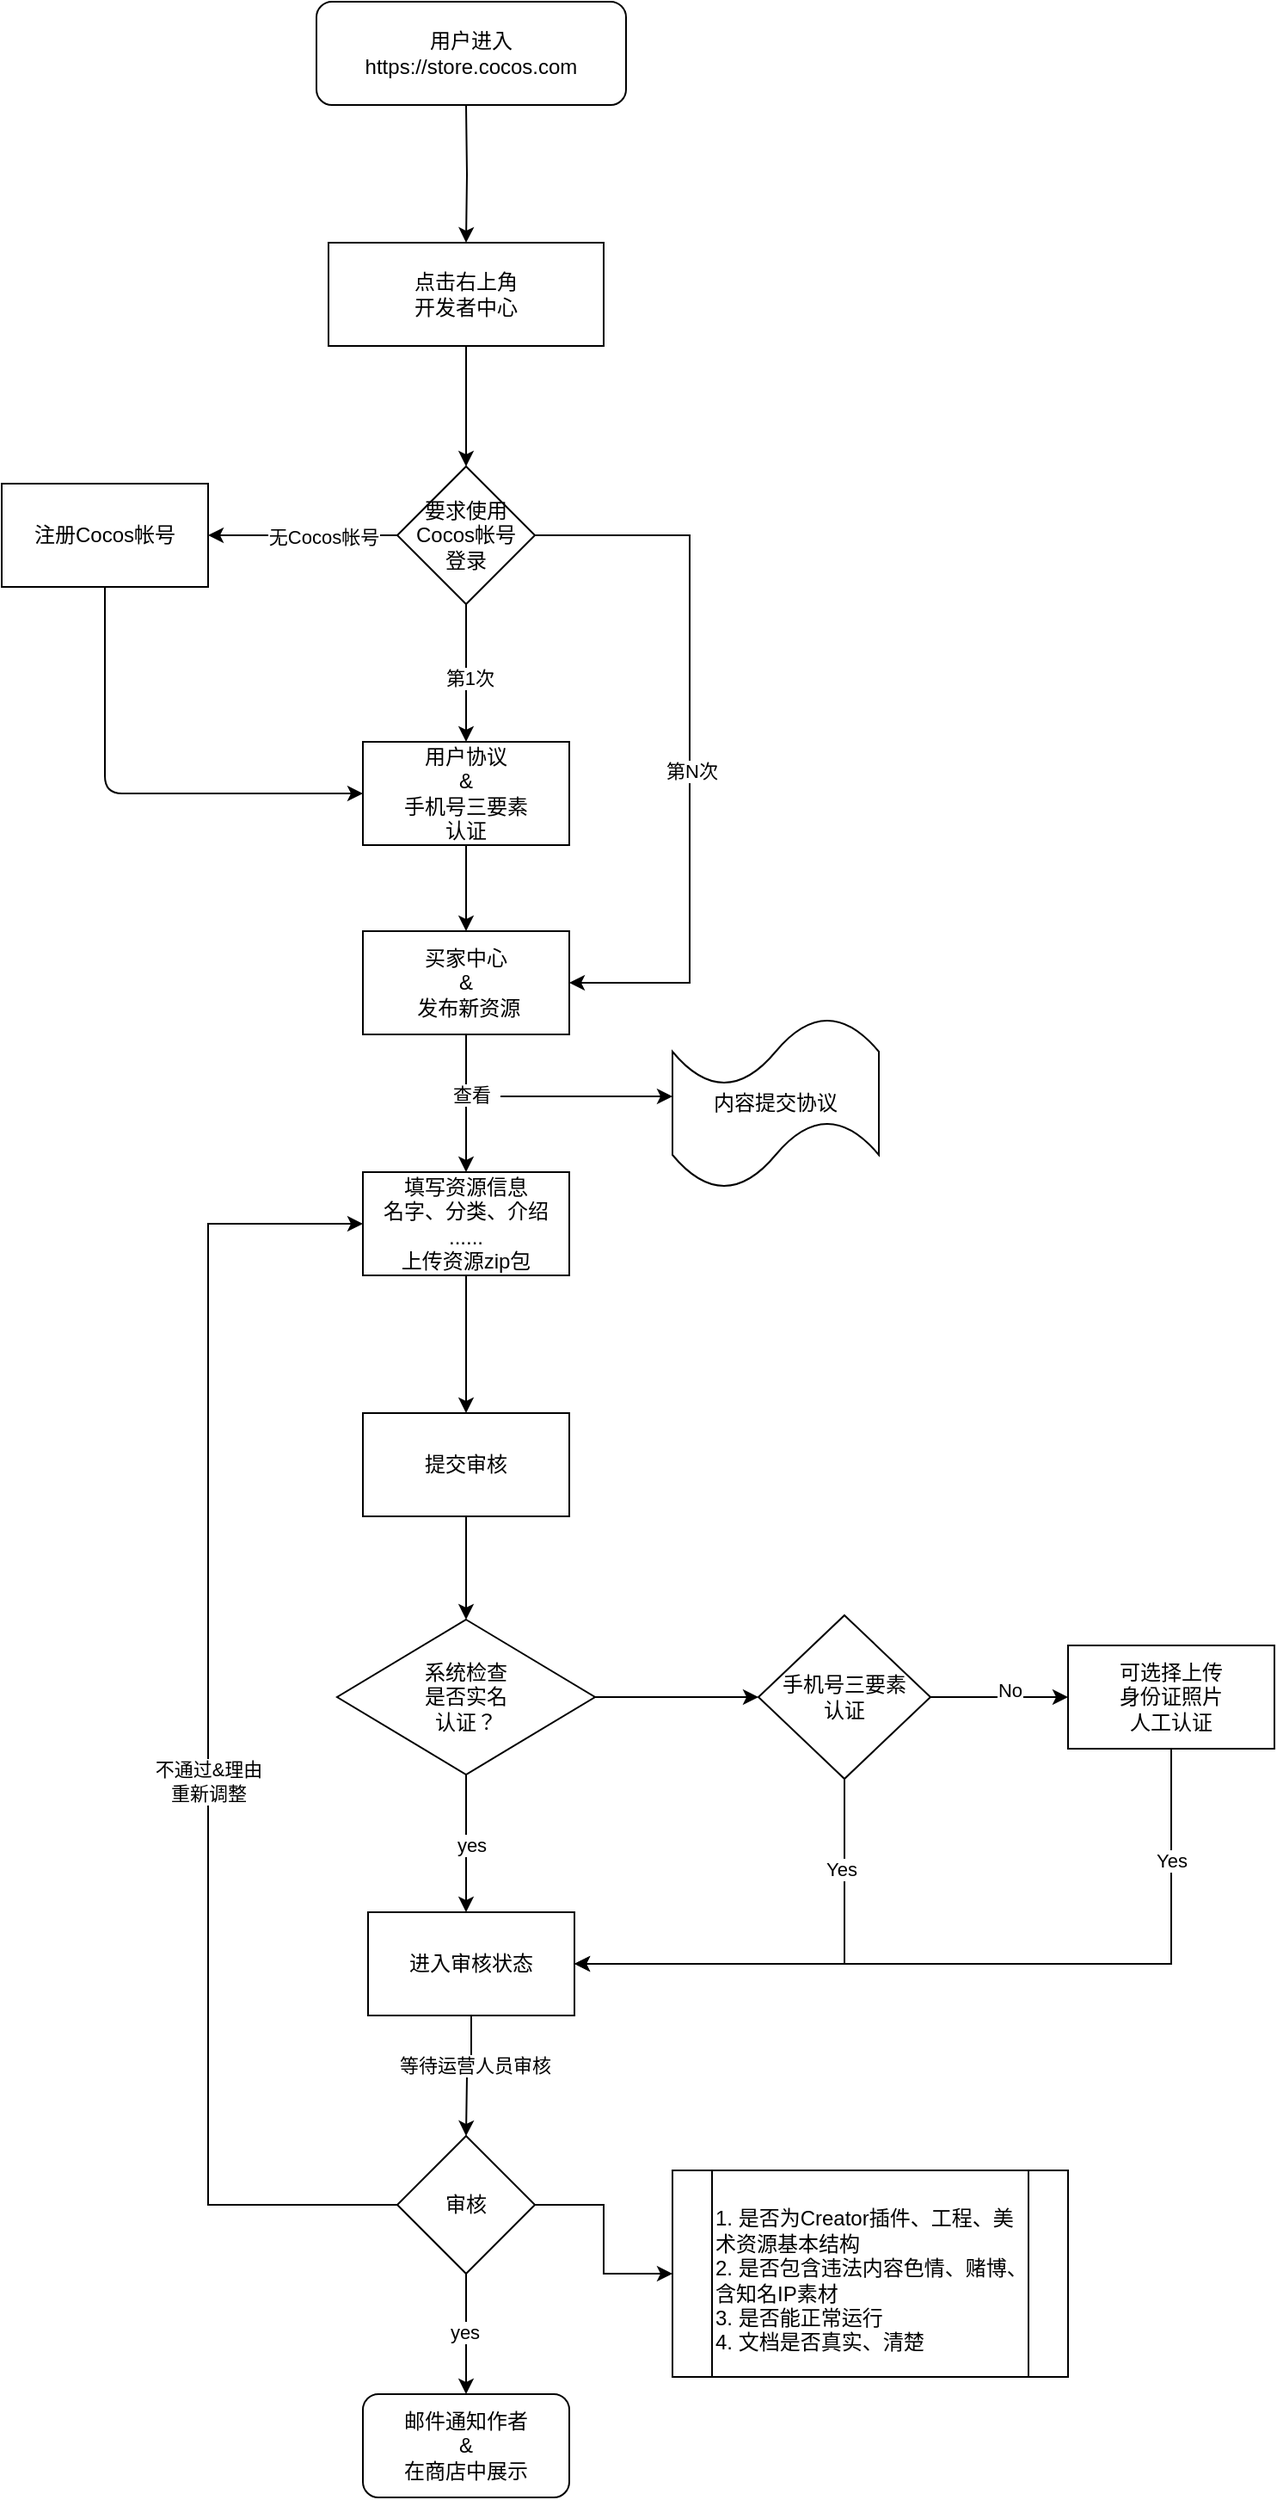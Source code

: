 <mxfile version="13.9.1" type="github">
  <diagram name="Page-1" id="c7558073-3199-34d8-9f00-42111426c3f3">
    <mxGraphModel dx="920" dy="722" grid="1" gridSize="10" guides="1" tooltips="1" connect="1" arrows="1" fold="1" page="1" pageScale="1" pageWidth="826" pageHeight="1169" background="#ffffff" math="0" shadow="0">
      <root>
        <mxCell id="0" />
        <mxCell id="1" parent="0" />
        <mxCell id="Dos0veMNOK6ICCDVFZT--98" value="" style="edgeStyle=orthogonalEdgeStyle;rounded=0;orthogonalLoop=1;jettySize=auto;html=1;" edge="1" parent="1" target="Dos0veMNOK6ICCDVFZT--97">
          <mxGeometry relative="1" as="geometry">
            <mxPoint x="410" y="110" as="sourcePoint" />
          </mxGeometry>
        </mxCell>
        <mxCell id="Dos0veMNOK6ICCDVFZT--100" value="" style="edgeStyle=orthogonalEdgeStyle;rounded=0;orthogonalLoop=1;jettySize=auto;html=1;" edge="1" parent="1" source="Dos0veMNOK6ICCDVFZT--97" target="Dos0veMNOK6ICCDVFZT--99">
          <mxGeometry relative="1" as="geometry" />
        </mxCell>
        <mxCell id="Dos0veMNOK6ICCDVFZT--97" value="点击右上角&lt;br&gt;开发者中心" style="whiteSpace=wrap;html=1;rounded=0;" vertex="1" parent="1">
          <mxGeometry x="330" y="190" width="160" height="60" as="geometry" />
        </mxCell>
        <mxCell id="Dos0veMNOK6ICCDVFZT--102" value="" style="edgeStyle=orthogonalEdgeStyle;rounded=0;orthogonalLoop=1;jettySize=auto;html=1;" edge="1" parent="1" source="Dos0veMNOK6ICCDVFZT--99">
          <mxGeometry relative="1" as="geometry">
            <mxPoint x="410" y="480" as="targetPoint" />
          </mxGeometry>
        </mxCell>
        <mxCell id="Dos0veMNOK6ICCDVFZT--103" value="第1次" style="edgeLabel;html=1;align=center;verticalAlign=middle;resizable=0;points=[];" vertex="1" connectable="0" parent="Dos0veMNOK6ICCDVFZT--102">
          <mxGeometry x="0.08" y="1" relative="1" as="geometry">
            <mxPoint as="offset" />
          </mxGeometry>
        </mxCell>
        <mxCell id="Dos0veMNOK6ICCDVFZT--106" value="" style="edgeStyle=orthogonalEdgeStyle;rounded=0;orthogonalLoop=1;jettySize=auto;html=1;" edge="1" parent="1" source="Dos0veMNOK6ICCDVFZT--99">
          <mxGeometry relative="1" as="geometry">
            <mxPoint x="260" y="360" as="targetPoint" />
            <Array as="points">
              <mxPoint x="280" y="360" />
              <mxPoint x="280" y="360" />
            </Array>
          </mxGeometry>
        </mxCell>
        <mxCell id="Dos0veMNOK6ICCDVFZT--107" value="无Cocos帐号" style="edgeLabel;html=1;align=center;verticalAlign=middle;resizable=0;points=[];" vertex="1" connectable="0" parent="Dos0veMNOK6ICCDVFZT--106">
          <mxGeometry x="-0.22" y="1" relative="1" as="geometry">
            <mxPoint as="offset" />
          </mxGeometry>
        </mxCell>
        <mxCell id="Dos0veMNOK6ICCDVFZT--99" value="要求使用Cocos帐号&lt;br&gt;登录" style="rhombus;whiteSpace=wrap;html=1;rounded=0;" vertex="1" parent="1">
          <mxGeometry x="370" y="320" width="80" height="80" as="geometry" />
        </mxCell>
        <mxCell id="Dos0veMNOK6ICCDVFZT--114" value="" style="edgeStyle=orthogonalEdgeStyle;rounded=0;orthogonalLoop=1;jettySize=auto;html=1;" edge="1" parent="1" source="Dos0veMNOK6ICCDVFZT--104" target="Dos0veMNOK6ICCDVFZT--113">
          <mxGeometry relative="1" as="geometry" />
        </mxCell>
        <mxCell id="Dos0veMNOK6ICCDVFZT--104" value="用户协议&lt;br&gt;&amp;amp;&lt;br&gt;手机号三要素&lt;br&gt;认证" style="rounded=0;whiteSpace=wrap;html=1;" vertex="1" parent="1">
          <mxGeometry x="350" y="480" width="120" height="60" as="geometry" />
        </mxCell>
        <mxCell id="Dos0veMNOK6ICCDVFZT--109" value="注册Cocos帐号" style="rounded=0;whiteSpace=wrap;html=1;" vertex="1" parent="1">
          <mxGeometry x="140" y="330" width="120" height="60" as="geometry" />
        </mxCell>
        <mxCell id="Dos0veMNOK6ICCDVFZT--110" value="" style="endArrow=classic;html=1;exitX=0.5;exitY=1;exitDx=0;exitDy=0;entryX=0;entryY=0.5;entryDx=0;entryDy=0;" edge="1" parent="1" source="Dos0veMNOK6ICCDVFZT--109" target="Dos0veMNOK6ICCDVFZT--104">
          <mxGeometry width="50" height="50" relative="1" as="geometry">
            <mxPoint x="370" y="410" as="sourcePoint" />
            <mxPoint x="200" y="520" as="targetPoint" />
            <Array as="points">
              <mxPoint x="200" y="510" />
            </Array>
          </mxGeometry>
        </mxCell>
        <mxCell id="Dos0veMNOK6ICCDVFZT--111" value="" style="edgeStyle=orthogonalEdgeStyle;rounded=0;orthogonalLoop=1;jettySize=auto;html=1;exitX=1;exitY=0.5;exitDx=0;exitDy=0;entryX=1;entryY=0.5;entryDx=0;entryDy=0;" edge="1" parent="1" source="Dos0veMNOK6ICCDVFZT--99" target="Dos0veMNOK6ICCDVFZT--113">
          <mxGeometry relative="1" as="geometry">
            <mxPoint x="530" y="390" as="sourcePoint" />
            <mxPoint x="490" y="530" as="targetPoint" />
            <Array as="points">
              <mxPoint x="540" y="360" />
              <mxPoint x="540" y="620" />
            </Array>
          </mxGeometry>
        </mxCell>
        <mxCell id="Dos0veMNOK6ICCDVFZT--112" value="第N次" style="edgeLabel;html=1;align=center;verticalAlign=middle;resizable=0;points=[];" vertex="1" connectable="0" parent="Dos0veMNOK6ICCDVFZT--111">
          <mxGeometry x="0.08" y="1" relative="1" as="geometry">
            <mxPoint as="offset" />
          </mxGeometry>
        </mxCell>
        <mxCell id="Dos0veMNOK6ICCDVFZT--116" value="" style="edgeStyle=orthogonalEdgeStyle;rounded=0;orthogonalLoop=1;jettySize=auto;html=1;" edge="1" parent="1" source="Dos0veMNOK6ICCDVFZT--113" target="Dos0veMNOK6ICCDVFZT--115">
          <mxGeometry relative="1" as="geometry" />
        </mxCell>
        <mxCell id="Dos0veMNOK6ICCDVFZT--122" value="查看" style="edgeLabel;html=1;align=center;verticalAlign=middle;resizable=0;points=[];" vertex="1" connectable="0" parent="Dos0veMNOK6ICCDVFZT--116">
          <mxGeometry x="-0.125" y="3" relative="1" as="geometry">
            <mxPoint as="offset" />
          </mxGeometry>
        </mxCell>
        <mxCell id="Dos0veMNOK6ICCDVFZT--113" value="买家中心&lt;br&gt;&amp;amp;&lt;br&gt;&amp;nbsp;发布新资源" style="rounded=0;whiteSpace=wrap;html=1;" vertex="1" parent="1">
          <mxGeometry x="350" y="590" width="120" height="60" as="geometry" />
        </mxCell>
        <mxCell id="Dos0veMNOK6ICCDVFZT--118" value="" style="edgeStyle=orthogonalEdgeStyle;rounded=0;orthogonalLoop=1;jettySize=auto;html=1;" edge="1" parent="1" source="Dos0veMNOK6ICCDVFZT--115" target="Dos0veMNOK6ICCDVFZT--117">
          <mxGeometry relative="1" as="geometry" />
        </mxCell>
        <mxCell id="Dos0veMNOK6ICCDVFZT--120" value="" style="edgeStyle=orthogonalEdgeStyle;rounded=0;orthogonalLoop=1;jettySize=auto;html=1;" edge="1" parent="1">
          <mxGeometry relative="1" as="geometry">
            <mxPoint x="430" y="686" as="sourcePoint" />
            <mxPoint x="530" y="686" as="targetPoint" />
          </mxGeometry>
        </mxCell>
        <mxCell id="Dos0veMNOK6ICCDVFZT--115" value="填写资源信息&lt;br&gt;名字、分类、介绍&lt;br&gt;......&lt;br&gt;上传资源zip包" style="whiteSpace=wrap;html=1;rounded=0;" vertex="1" parent="1">
          <mxGeometry x="350" y="730" width="120" height="60" as="geometry" />
        </mxCell>
        <mxCell id="Dos0veMNOK6ICCDVFZT--124" value="" style="edgeStyle=orthogonalEdgeStyle;rounded=0;orthogonalLoop=1;jettySize=auto;html=1;" edge="1" parent="1" source="Dos0veMNOK6ICCDVFZT--117" target="Dos0veMNOK6ICCDVFZT--123">
          <mxGeometry relative="1" as="geometry" />
        </mxCell>
        <mxCell id="Dos0veMNOK6ICCDVFZT--117" value="提交审核" style="whiteSpace=wrap;html=1;rounded=0;" vertex="1" parent="1">
          <mxGeometry x="350" y="870" width="120" height="60" as="geometry" />
        </mxCell>
        <mxCell id="Dos0veMNOK6ICCDVFZT--119" value="内容提交协议" style="shape=tape;whiteSpace=wrap;html=1;rounded=0;" vertex="1" parent="1">
          <mxGeometry x="530" y="640" width="120" height="100" as="geometry" />
        </mxCell>
        <mxCell id="Dos0veMNOK6ICCDVFZT--126" value="" style="edgeStyle=orthogonalEdgeStyle;rounded=0;orthogonalLoop=1;jettySize=auto;html=1;" edge="1" parent="1" source="Dos0veMNOK6ICCDVFZT--123">
          <mxGeometry relative="1" as="geometry">
            <mxPoint x="410" y="1160" as="targetPoint" />
          </mxGeometry>
        </mxCell>
        <mxCell id="Dos0veMNOK6ICCDVFZT--127" value="yes" style="edgeLabel;html=1;align=center;verticalAlign=middle;resizable=0;points=[];" vertex="1" connectable="0" parent="Dos0veMNOK6ICCDVFZT--126">
          <mxGeometry x="0.025" y="2" relative="1" as="geometry">
            <mxPoint as="offset" />
          </mxGeometry>
        </mxCell>
        <mxCell id="Dos0veMNOK6ICCDVFZT--144" value="" style="edgeStyle=orthogonalEdgeStyle;rounded=0;orthogonalLoop=1;jettySize=auto;html=1;" edge="1" parent="1" source="Dos0veMNOK6ICCDVFZT--123">
          <mxGeometry relative="1" as="geometry">
            <mxPoint x="580" y="1035" as="targetPoint" />
          </mxGeometry>
        </mxCell>
        <mxCell id="Dos0veMNOK6ICCDVFZT--123" value="系统检查&lt;br&gt;是否实名&lt;br&gt;认证？" style="rhombus;whiteSpace=wrap;html=1;rounded=0;" vertex="1" parent="1">
          <mxGeometry x="335" y="990" width="150" height="90" as="geometry" />
        </mxCell>
        <mxCell id="Dos0veMNOK6ICCDVFZT--129" value="邮件通知作者&lt;br&gt;&amp;amp;&lt;br&gt;在商店中展示" style="rounded=1;whiteSpace=wrap;html=1;" vertex="1" parent="1">
          <mxGeometry x="350" y="1440" width="120" height="60" as="geometry" />
        </mxCell>
        <mxCell id="Dos0veMNOK6ICCDVFZT--138" value="" style="edgeStyle=orthogonalEdgeStyle;rounded=0;orthogonalLoop=1;jettySize=auto;html=1;" edge="1" parent="1" source="Dos0veMNOK6ICCDVFZT--137" target="Dos0veMNOK6ICCDVFZT--129">
          <mxGeometry relative="1" as="geometry" />
        </mxCell>
        <mxCell id="Dos0veMNOK6ICCDVFZT--139" value="yes" style="edgeLabel;html=1;align=center;verticalAlign=middle;resizable=0;points=[];" vertex="1" connectable="0" parent="Dos0veMNOK6ICCDVFZT--138">
          <mxGeometry x="-0.04" y="-1" relative="1" as="geometry">
            <mxPoint as="offset" />
          </mxGeometry>
        </mxCell>
        <mxCell id="Dos0veMNOK6ICCDVFZT--141" value="" style="edgeStyle=orthogonalEdgeStyle;rounded=0;orthogonalLoop=1;jettySize=auto;html=1;" edge="1" parent="1" source="Dos0veMNOK6ICCDVFZT--137" target="Dos0veMNOK6ICCDVFZT--140">
          <mxGeometry relative="1" as="geometry" />
        </mxCell>
        <mxCell id="Dos0veMNOK6ICCDVFZT--137" value="审核" style="rhombus;whiteSpace=wrap;html=1;rounded=0;" vertex="1" parent="1">
          <mxGeometry x="370" y="1290" width="80" height="80" as="geometry" />
        </mxCell>
        <mxCell id="Dos0veMNOK6ICCDVFZT--140" value="&lt;br&gt;1. 是否为Creator插件、工程、美术资源基本结构&lt;br&gt;2. 是否包含违法内容色情、赌博、含知名IP素材&lt;br&gt;3. 是否能正常运行&lt;br&gt;4. 文档是否真实、清楚" style="shape=process;whiteSpace=wrap;html=1;backgroundOutline=1;rounded=0;align=left;horizontal=1;verticalAlign=top;" vertex="1" parent="1">
          <mxGeometry x="530" y="1310" width="230" height="120" as="geometry" />
        </mxCell>
        <mxCell id="Dos0veMNOK6ICCDVFZT--142" value="&lt;span style=&quot;&quot;&gt;用户进入&lt;/span&gt;&lt;br style=&quot;&quot;&gt;&lt;span style=&quot;&quot;&gt;https://store.cocos.com&lt;/span&gt;" style="rounded=1;whiteSpace=wrap;html=1;align=center;" vertex="1" parent="1">
          <mxGeometry x="323" y="50" width="180" height="60" as="geometry" />
        </mxCell>
        <mxCell id="Dos0veMNOK6ICCDVFZT--153" value="" style="edgeStyle=orthogonalEdgeStyle;rounded=0;orthogonalLoop=1;jettySize=auto;html=1;entryX=1;entryY=0.5;entryDx=0;entryDy=0;" edge="1" parent="1" source="Dos0veMNOK6ICCDVFZT--145" target="Dos0veMNOK6ICCDVFZT--146">
          <mxGeometry relative="1" as="geometry">
            <mxPoint x="480" y="1190" as="targetPoint" />
            <Array as="points">
              <mxPoint x="630" y="1190" />
            </Array>
          </mxGeometry>
        </mxCell>
        <mxCell id="Dos0veMNOK6ICCDVFZT--154" value="Yes" style="edgeLabel;html=1;align=center;verticalAlign=middle;resizable=0;points=[];" vertex="1" connectable="0" parent="Dos0veMNOK6ICCDVFZT--153">
          <mxGeometry x="-0.606" y="-2" relative="1" as="geometry">
            <mxPoint as="offset" />
          </mxGeometry>
        </mxCell>
        <mxCell id="Dos0veMNOK6ICCDVFZT--156" value="" style="edgeStyle=orthogonalEdgeStyle;rounded=0;orthogonalLoop=1;jettySize=auto;html=1;" edge="1" parent="1" source="Dos0veMNOK6ICCDVFZT--145">
          <mxGeometry relative="1" as="geometry">
            <mxPoint x="760" y="1035" as="targetPoint" />
          </mxGeometry>
        </mxCell>
        <mxCell id="Dos0veMNOK6ICCDVFZT--157" value="No" style="edgeLabel;html=1;align=center;verticalAlign=middle;resizable=0;points=[];" vertex="1" connectable="0" parent="Dos0veMNOK6ICCDVFZT--156">
          <mxGeometry x="0.147" y="5" relative="1" as="geometry">
            <mxPoint as="offset" />
          </mxGeometry>
        </mxCell>
        <mxCell id="Dos0veMNOK6ICCDVFZT--145" value="&lt;span&gt;手机号三要素&lt;/span&gt;&lt;br&gt;&lt;span&gt;认证&lt;/span&gt;" style="rhombus;whiteSpace=wrap;html=1;align=center;" vertex="1" parent="1">
          <mxGeometry x="580" y="987.5" width="100" height="95" as="geometry" />
        </mxCell>
        <mxCell id="Dos0veMNOK6ICCDVFZT--148" value="" style="edgeStyle=orthogonalEdgeStyle;rounded=0;orthogonalLoop=1;jettySize=auto;html=1;" edge="1" parent="1" source="Dos0veMNOK6ICCDVFZT--146">
          <mxGeometry relative="1" as="geometry">
            <mxPoint x="410" y="1290" as="targetPoint" />
          </mxGeometry>
        </mxCell>
        <mxCell id="Dos0veMNOK6ICCDVFZT--149" value="等待运营人员审核" style="edgeLabel;html=1;align=center;verticalAlign=middle;resizable=0;points=[];" vertex="1" connectable="0" parent="Dos0veMNOK6ICCDVFZT--148">
          <mxGeometry x="-0.217" y="2" relative="1" as="geometry">
            <mxPoint as="offset" />
          </mxGeometry>
        </mxCell>
        <mxCell id="Dos0veMNOK6ICCDVFZT--146" value="进入审核状态" style="whiteSpace=wrap;html=1;rounded=0;" vertex="1" parent="1">
          <mxGeometry x="353" y="1160" width="120" height="60" as="geometry" />
        </mxCell>
        <mxCell id="Dos0veMNOK6ICCDVFZT--150" value="" style="edgeStyle=orthogonalEdgeStyle;rounded=0;orthogonalLoop=1;jettySize=auto;html=1;exitX=0;exitY=0.5;exitDx=0;exitDy=0;" edge="1" parent="1" source="Dos0veMNOK6ICCDVFZT--137" target="Dos0veMNOK6ICCDVFZT--115">
          <mxGeometry relative="1" as="geometry">
            <mxPoint x="370" y="1330" as="sourcePoint" />
            <mxPoint x="350" y="760" as="targetPoint" />
            <Array as="points">
              <mxPoint x="260" y="1330" />
              <mxPoint x="260" y="760" />
            </Array>
          </mxGeometry>
        </mxCell>
        <mxCell id="Dos0veMNOK6ICCDVFZT--151" value="不通过&amp;amp;理由&lt;br&gt;重新调整" style="edgeLabel;html=1;align=center;verticalAlign=middle;resizable=0;points=[];" vertex="1" connectable="0" parent="Dos0veMNOK6ICCDVFZT--150">
          <mxGeometry x="-0.267" y="2" relative="1" as="geometry">
            <mxPoint x="2" y="-74" as="offset" />
          </mxGeometry>
        </mxCell>
        <mxCell id="Dos0veMNOK6ICCDVFZT--158" value="可选择上传&lt;br&gt;身份证照片&lt;br&gt;人工认证" style="whiteSpace=wrap;html=1;rounded=0;" vertex="1" parent="1">
          <mxGeometry x="760" y="1005" width="120" height="60" as="geometry" />
        </mxCell>
        <mxCell id="Dos0veMNOK6ICCDVFZT--159" value="" style="edgeStyle=orthogonalEdgeStyle;rounded=0;orthogonalLoop=1;jettySize=auto;html=1;exitX=0.5;exitY=1;exitDx=0;exitDy=0;entryX=1;entryY=0.5;entryDx=0;entryDy=0;" edge="1" parent="1" source="Dos0veMNOK6ICCDVFZT--158" target="Dos0veMNOK6ICCDVFZT--146">
          <mxGeometry relative="1" as="geometry">
            <mxPoint x="640" y="1092.5" as="sourcePoint" />
            <mxPoint x="490" y="1200" as="targetPoint" />
            <Array as="points">
              <mxPoint x="820" y="1190" />
            </Array>
          </mxGeometry>
        </mxCell>
        <mxCell id="Dos0veMNOK6ICCDVFZT--160" value="Yes" style="edgeLabel;html=1;align=center;verticalAlign=middle;resizable=0;points=[];" vertex="1" connectable="0" parent="Dos0veMNOK6ICCDVFZT--159">
          <mxGeometry x="-0.606" y="-2" relative="1" as="geometry">
            <mxPoint x="2" y="-27.94" as="offset" />
          </mxGeometry>
        </mxCell>
      </root>
    </mxGraphModel>
  </diagram>
</mxfile>

